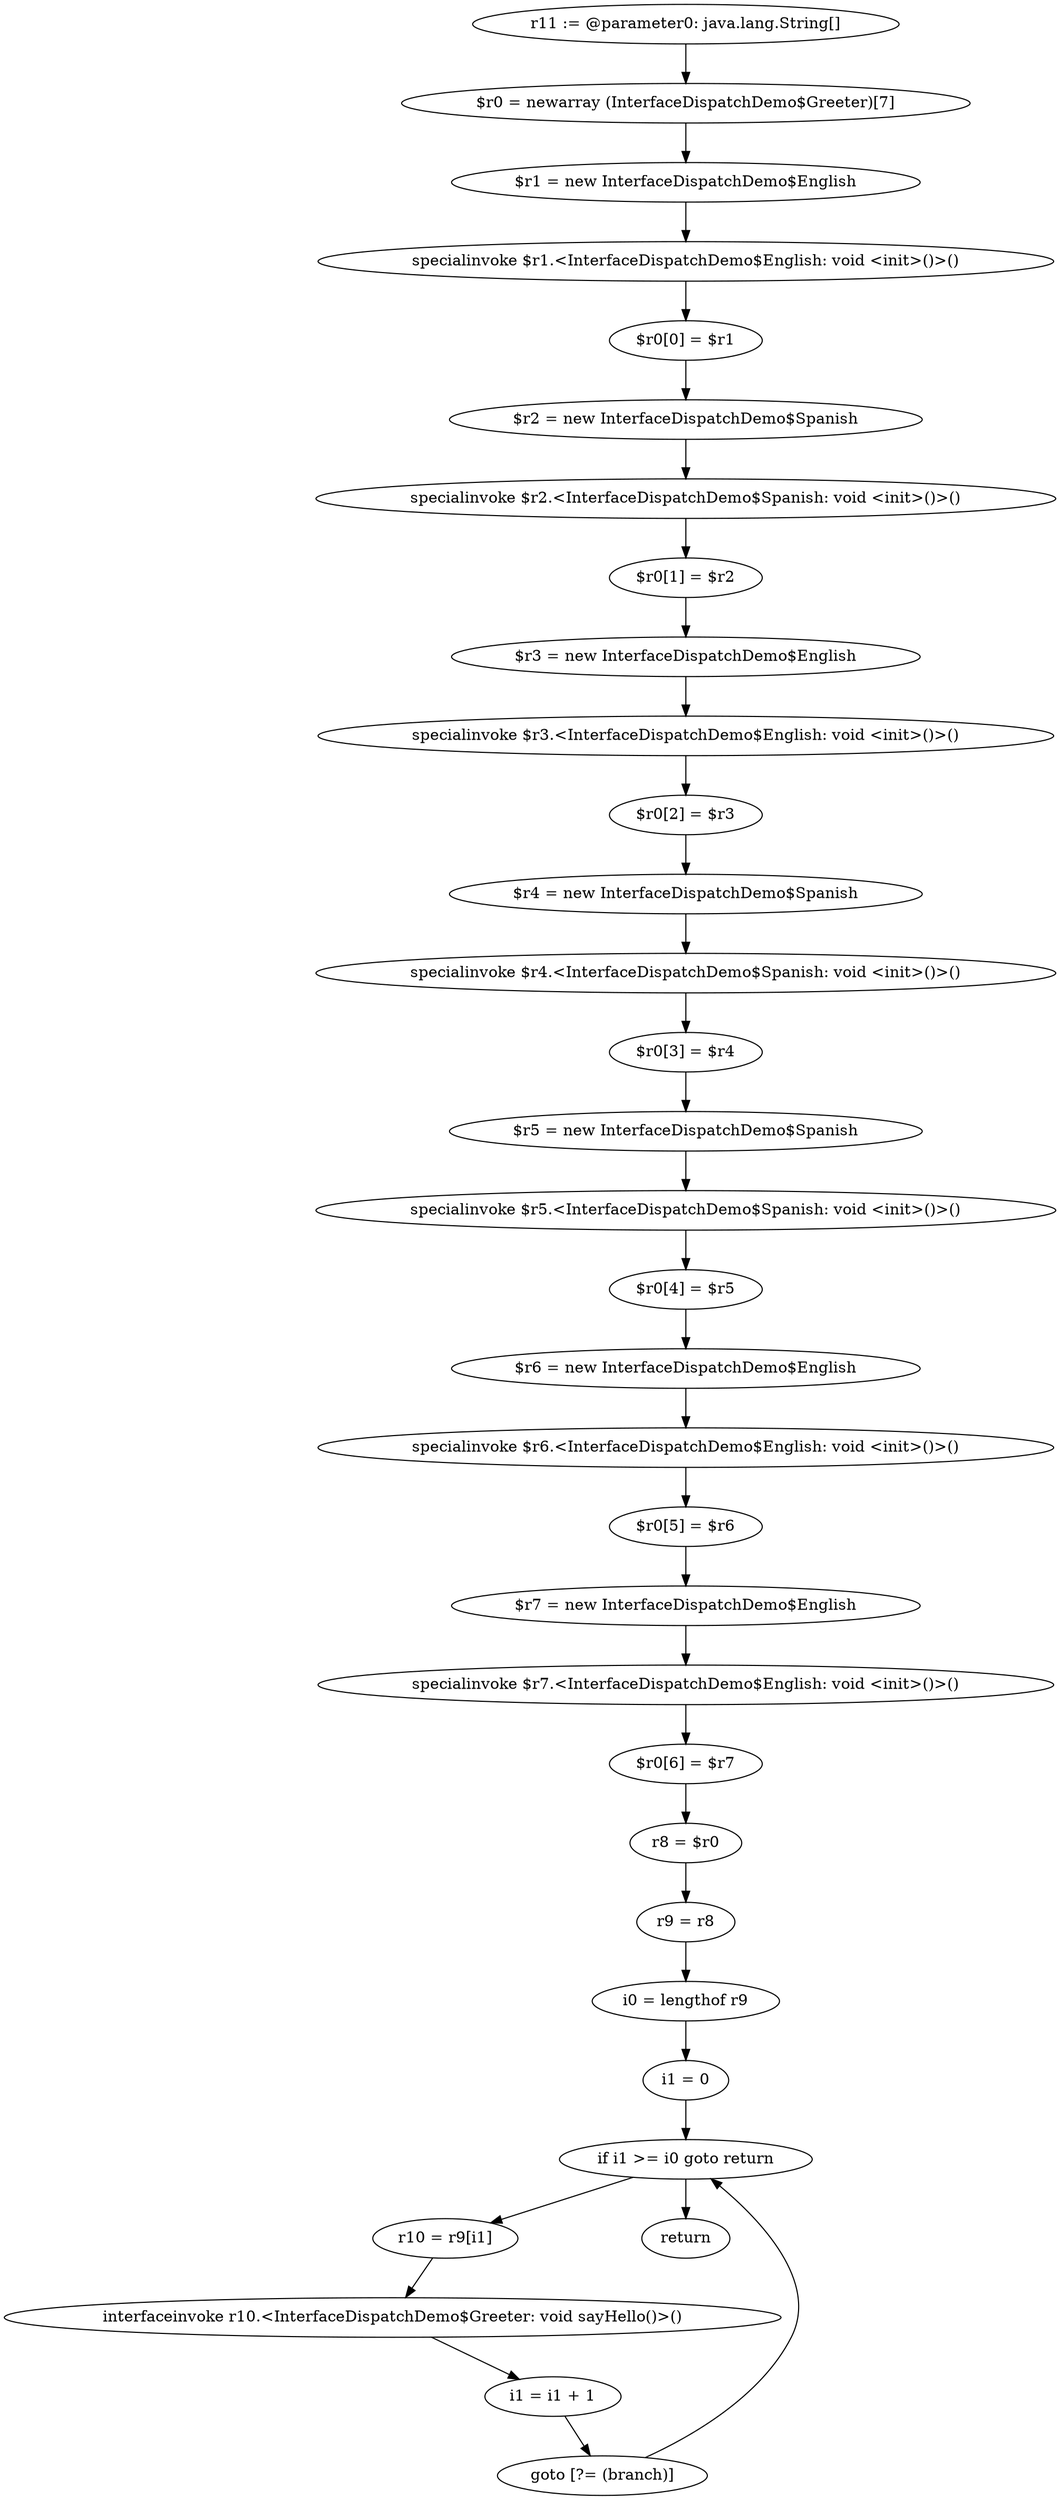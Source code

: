 digraph "unitGraph" {
    "r11 := @parameter0: java.lang.String[]"
    "$r0 = newarray (InterfaceDispatchDemo$Greeter)[7]"
    "$r1 = new InterfaceDispatchDemo$English"
    "specialinvoke $r1.<InterfaceDispatchDemo$English: void <init>()>()"
    "$r0[0] = $r1"
    "$r2 = new InterfaceDispatchDemo$Spanish"
    "specialinvoke $r2.<InterfaceDispatchDemo$Spanish: void <init>()>()"
    "$r0[1] = $r2"
    "$r3 = new InterfaceDispatchDemo$English"
    "specialinvoke $r3.<InterfaceDispatchDemo$English: void <init>()>()"
    "$r0[2] = $r3"
    "$r4 = new InterfaceDispatchDemo$Spanish"
    "specialinvoke $r4.<InterfaceDispatchDemo$Spanish: void <init>()>()"
    "$r0[3] = $r4"
    "$r5 = new InterfaceDispatchDemo$Spanish"
    "specialinvoke $r5.<InterfaceDispatchDemo$Spanish: void <init>()>()"
    "$r0[4] = $r5"
    "$r6 = new InterfaceDispatchDemo$English"
    "specialinvoke $r6.<InterfaceDispatchDemo$English: void <init>()>()"
    "$r0[5] = $r6"
    "$r7 = new InterfaceDispatchDemo$English"
    "specialinvoke $r7.<InterfaceDispatchDemo$English: void <init>()>()"
    "$r0[6] = $r7"
    "r8 = $r0"
    "r9 = r8"
    "i0 = lengthof r9"
    "i1 = 0"
    "if i1 >= i0 goto return"
    "r10 = r9[i1]"
    "interfaceinvoke r10.<InterfaceDispatchDemo$Greeter: void sayHello()>()"
    "i1 = i1 + 1"
    "goto [?= (branch)]"
    "return"
    "r11 := @parameter0: java.lang.String[]"->"$r0 = newarray (InterfaceDispatchDemo$Greeter)[7]";
    "$r0 = newarray (InterfaceDispatchDemo$Greeter)[7]"->"$r1 = new InterfaceDispatchDemo$English";
    "$r1 = new InterfaceDispatchDemo$English"->"specialinvoke $r1.<InterfaceDispatchDemo$English: void <init>()>()";
    "specialinvoke $r1.<InterfaceDispatchDemo$English: void <init>()>()"->"$r0[0] = $r1";
    "$r0[0] = $r1"->"$r2 = new InterfaceDispatchDemo$Spanish";
    "$r2 = new InterfaceDispatchDemo$Spanish"->"specialinvoke $r2.<InterfaceDispatchDemo$Spanish: void <init>()>()";
    "specialinvoke $r2.<InterfaceDispatchDemo$Spanish: void <init>()>()"->"$r0[1] = $r2";
    "$r0[1] = $r2"->"$r3 = new InterfaceDispatchDemo$English";
    "$r3 = new InterfaceDispatchDemo$English"->"specialinvoke $r3.<InterfaceDispatchDemo$English: void <init>()>()";
    "specialinvoke $r3.<InterfaceDispatchDemo$English: void <init>()>()"->"$r0[2] = $r3";
    "$r0[2] = $r3"->"$r4 = new InterfaceDispatchDemo$Spanish";
    "$r4 = new InterfaceDispatchDemo$Spanish"->"specialinvoke $r4.<InterfaceDispatchDemo$Spanish: void <init>()>()";
    "specialinvoke $r4.<InterfaceDispatchDemo$Spanish: void <init>()>()"->"$r0[3] = $r4";
    "$r0[3] = $r4"->"$r5 = new InterfaceDispatchDemo$Spanish";
    "$r5 = new InterfaceDispatchDemo$Spanish"->"specialinvoke $r5.<InterfaceDispatchDemo$Spanish: void <init>()>()";
    "specialinvoke $r5.<InterfaceDispatchDemo$Spanish: void <init>()>()"->"$r0[4] = $r5";
    "$r0[4] = $r5"->"$r6 = new InterfaceDispatchDemo$English";
    "$r6 = new InterfaceDispatchDemo$English"->"specialinvoke $r6.<InterfaceDispatchDemo$English: void <init>()>()";
    "specialinvoke $r6.<InterfaceDispatchDemo$English: void <init>()>()"->"$r0[5] = $r6";
    "$r0[5] = $r6"->"$r7 = new InterfaceDispatchDemo$English";
    "$r7 = new InterfaceDispatchDemo$English"->"specialinvoke $r7.<InterfaceDispatchDemo$English: void <init>()>()";
    "specialinvoke $r7.<InterfaceDispatchDemo$English: void <init>()>()"->"$r0[6] = $r7";
    "$r0[6] = $r7"->"r8 = $r0";
    "r8 = $r0"->"r9 = r8";
    "r9 = r8"->"i0 = lengthof r9";
    "i0 = lengthof r9"->"i1 = 0";
    "i1 = 0"->"if i1 >= i0 goto return";
    "if i1 >= i0 goto return"->"r10 = r9[i1]";
    "if i1 >= i0 goto return"->"return";
    "r10 = r9[i1]"->"interfaceinvoke r10.<InterfaceDispatchDemo$Greeter: void sayHello()>()";
    "interfaceinvoke r10.<InterfaceDispatchDemo$Greeter: void sayHello()>()"->"i1 = i1 + 1";
    "i1 = i1 + 1"->"goto [?= (branch)]";
    "goto [?= (branch)]"->"if i1 >= i0 goto return";
}
